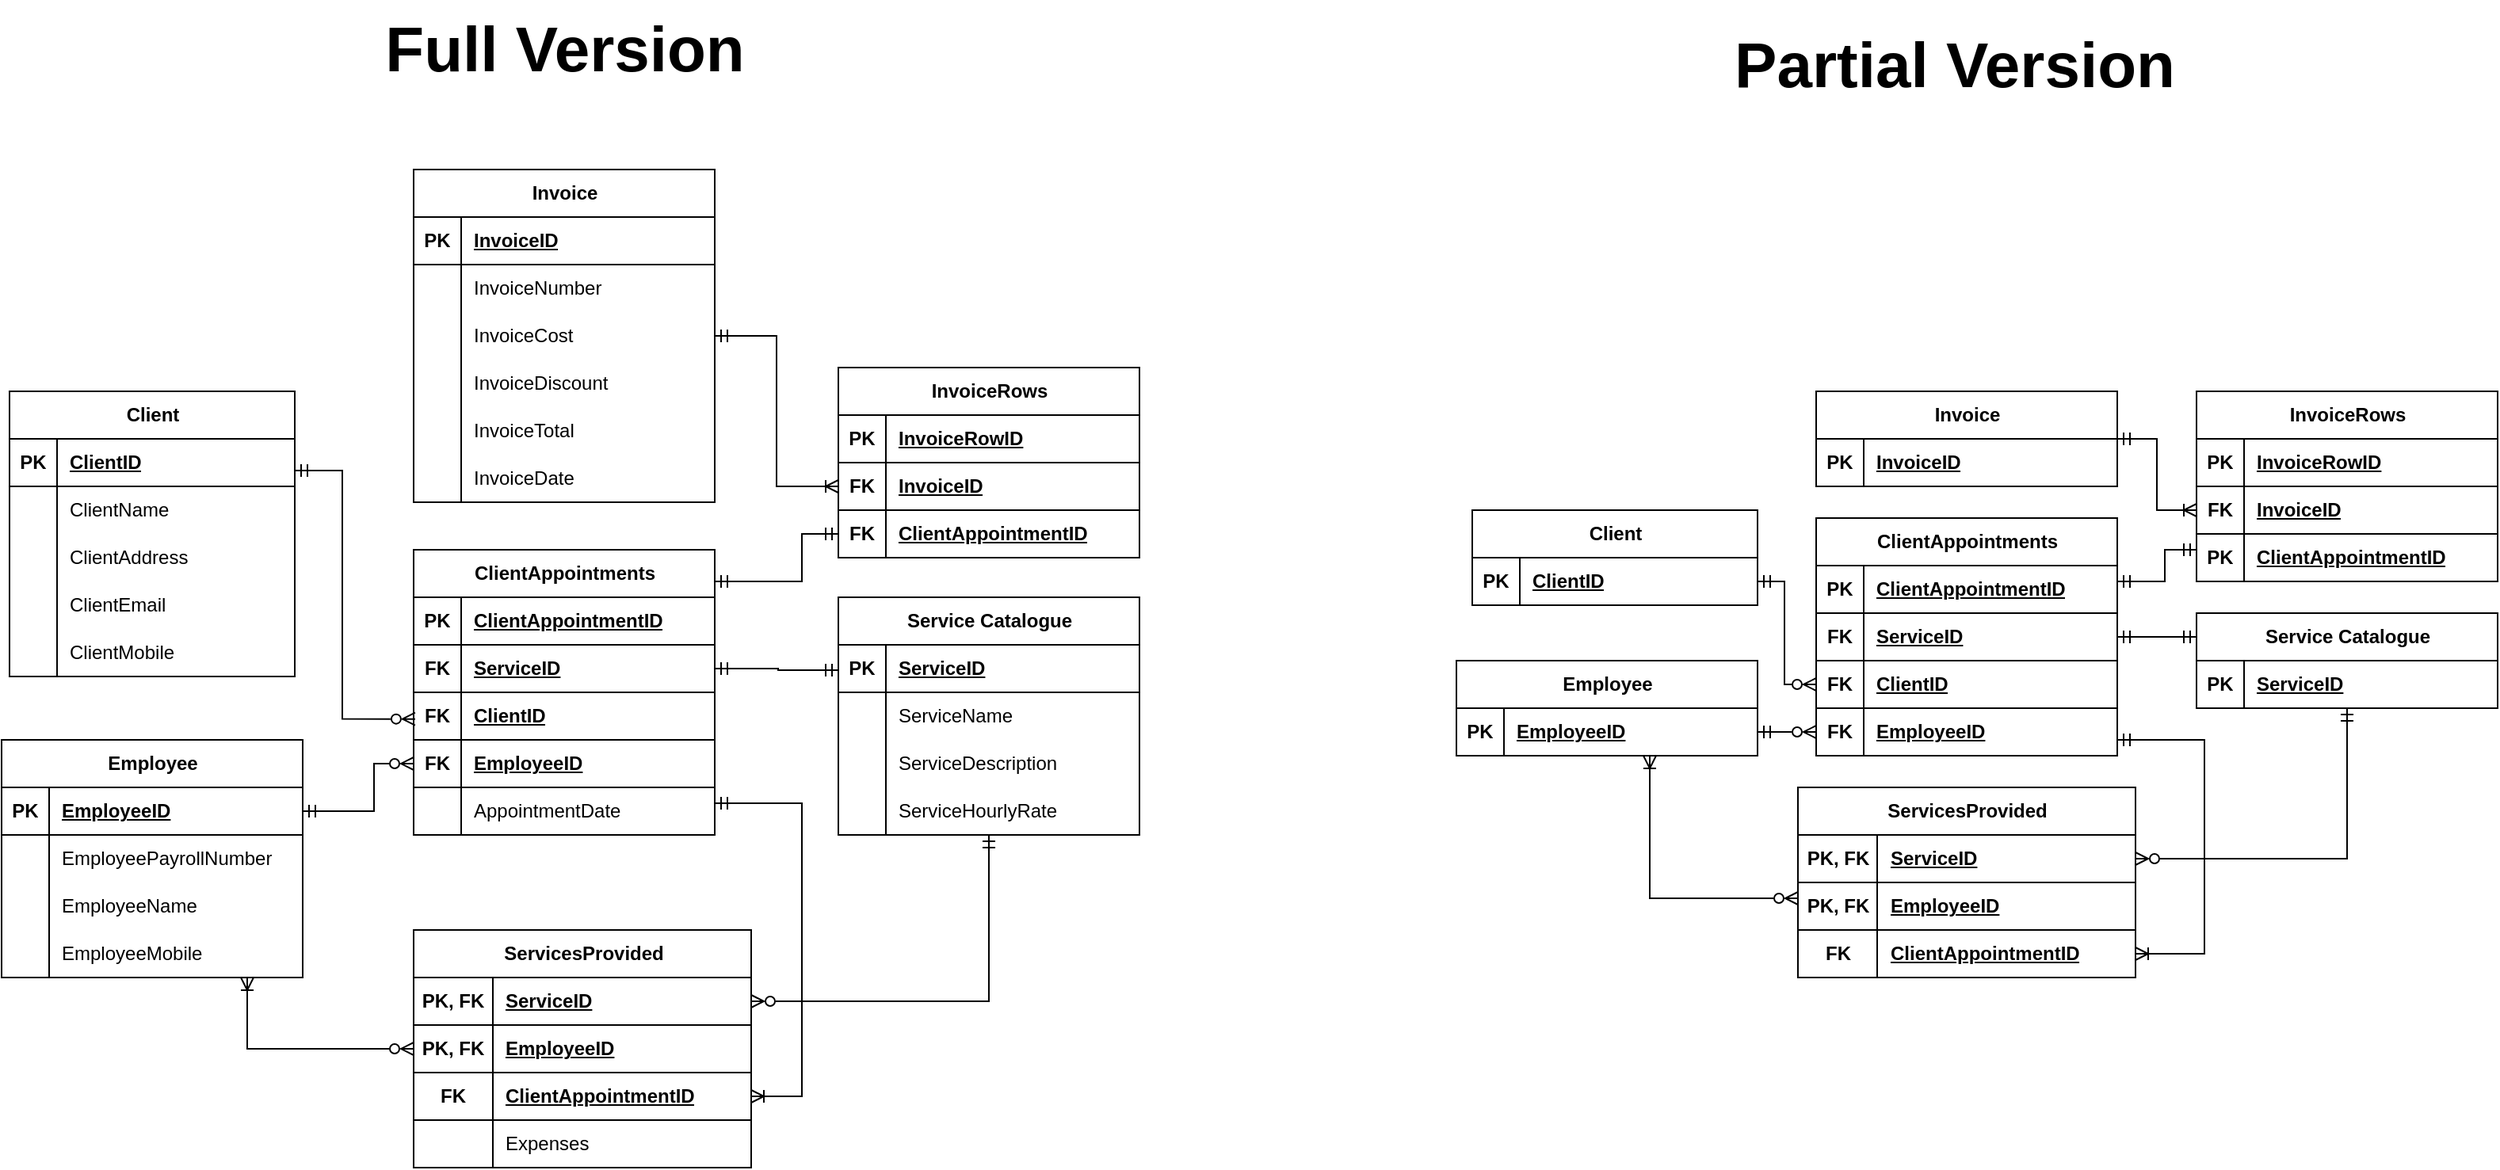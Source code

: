 <mxfile version="26.1.1">
  <diagram name="Page-1" id="9uuJpL0-SJjD348yrHt5">
    <mxGraphModel dx="875" dy="448" grid="1" gridSize="10" guides="1" tooltips="1" connect="1" arrows="1" fold="1" page="1" pageScale="1" pageWidth="850" pageHeight="1100" math="0" shadow="0">
      <root>
        <mxCell id="0" />
        <mxCell id="1" parent="0" />
        <mxCell id="zVqIlyxUyrK9UP1PUJky-1" value="Client" style="shape=table;startSize=30;container=1;collapsible=1;childLayout=tableLayout;fixedRows=1;rowLines=0;fontStyle=1;align=center;resizeLast=1;html=1;" parent="1" vertex="1">
          <mxGeometry x="80" y="260" width="180" height="180" as="geometry" />
        </mxCell>
        <mxCell id="zVqIlyxUyrK9UP1PUJky-2" value="" style="shape=tableRow;horizontal=0;startSize=0;swimlaneHead=0;swimlaneBody=0;fillColor=none;collapsible=0;dropTarget=0;points=[[0,0.5],[1,0.5]];portConstraint=eastwest;top=0;left=0;right=0;bottom=1;" parent="zVqIlyxUyrK9UP1PUJky-1" vertex="1">
          <mxGeometry y="30" width="180" height="30" as="geometry" />
        </mxCell>
        <mxCell id="zVqIlyxUyrK9UP1PUJky-3" value="PK" style="shape=partialRectangle;connectable=0;fillColor=none;top=0;left=0;bottom=0;right=0;fontStyle=1;overflow=hidden;whiteSpace=wrap;html=1;" parent="zVqIlyxUyrK9UP1PUJky-2" vertex="1">
          <mxGeometry width="30" height="30" as="geometry">
            <mxRectangle width="30" height="30" as="alternateBounds" />
          </mxGeometry>
        </mxCell>
        <mxCell id="zVqIlyxUyrK9UP1PUJky-4" value="ClientID" style="shape=partialRectangle;connectable=0;fillColor=none;top=0;left=0;bottom=0;right=0;align=left;spacingLeft=6;fontStyle=5;overflow=hidden;whiteSpace=wrap;html=1;" parent="zVqIlyxUyrK9UP1PUJky-2" vertex="1">
          <mxGeometry x="30" width="150" height="30" as="geometry">
            <mxRectangle width="150" height="30" as="alternateBounds" />
          </mxGeometry>
        </mxCell>
        <mxCell id="zVqIlyxUyrK9UP1PUJky-5" value="" style="shape=tableRow;horizontal=0;startSize=0;swimlaneHead=0;swimlaneBody=0;fillColor=none;collapsible=0;dropTarget=0;points=[[0,0.5],[1,0.5]];portConstraint=eastwest;top=0;left=0;right=0;bottom=0;" parent="zVqIlyxUyrK9UP1PUJky-1" vertex="1">
          <mxGeometry y="60" width="180" height="30" as="geometry" />
        </mxCell>
        <mxCell id="zVqIlyxUyrK9UP1PUJky-6" value="" style="shape=partialRectangle;connectable=0;fillColor=none;top=0;left=0;bottom=0;right=0;editable=1;overflow=hidden;whiteSpace=wrap;html=1;" parent="zVqIlyxUyrK9UP1PUJky-5" vertex="1">
          <mxGeometry width="30" height="30" as="geometry">
            <mxRectangle width="30" height="30" as="alternateBounds" />
          </mxGeometry>
        </mxCell>
        <mxCell id="zVqIlyxUyrK9UP1PUJky-7" value="ClientName" style="shape=partialRectangle;connectable=0;fillColor=none;top=0;left=0;bottom=0;right=0;align=left;spacingLeft=6;overflow=hidden;whiteSpace=wrap;html=1;" parent="zVqIlyxUyrK9UP1PUJky-5" vertex="1">
          <mxGeometry x="30" width="150" height="30" as="geometry">
            <mxRectangle width="150" height="30" as="alternateBounds" />
          </mxGeometry>
        </mxCell>
        <mxCell id="zVqIlyxUyrK9UP1PUJky-8" value="" style="shape=tableRow;horizontal=0;startSize=0;swimlaneHead=0;swimlaneBody=0;fillColor=none;collapsible=0;dropTarget=0;points=[[0,0.5],[1,0.5]];portConstraint=eastwest;top=0;left=0;right=0;bottom=0;" parent="zVqIlyxUyrK9UP1PUJky-1" vertex="1">
          <mxGeometry y="90" width="180" height="30" as="geometry" />
        </mxCell>
        <mxCell id="zVqIlyxUyrK9UP1PUJky-9" value="" style="shape=partialRectangle;connectable=0;fillColor=none;top=0;left=0;bottom=0;right=0;editable=1;overflow=hidden;whiteSpace=wrap;html=1;" parent="zVqIlyxUyrK9UP1PUJky-8" vertex="1">
          <mxGeometry width="30" height="30" as="geometry">
            <mxRectangle width="30" height="30" as="alternateBounds" />
          </mxGeometry>
        </mxCell>
        <mxCell id="zVqIlyxUyrK9UP1PUJky-10" value="ClientAddress" style="shape=partialRectangle;connectable=0;fillColor=none;top=0;left=0;bottom=0;right=0;align=left;spacingLeft=6;overflow=hidden;whiteSpace=wrap;html=1;" parent="zVqIlyxUyrK9UP1PUJky-8" vertex="1">
          <mxGeometry x="30" width="150" height="30" as="geometry">
            <mxRectangle width="150" height="30" as="alternateBounds" />
          </mxGeometry>
        </mxCell>
        <mxCell id="zVqIlyxUyrK9UP1PUJky-11" value="" style="shape=tableRow;horizontal=0;startSize=0;swimlaneHead=0;swimlaneBody=0;fillColor=none;collapsible=0;dropTarget=0;points=[[0,0.5],[1,0.5]];portConstraint=eastwest;top=0;left=0;right=0;bottom=0;" parent="zVqIlyxUyrK9UP1PUJky-1" vertex="1">
          <mxGeometry y="120" width="180" height="30" as="geometry" />
        </mxCell>
        <mxCell id="zVqIlyxUyrK9UP1PUJky-12" value="" style="shape=partialRectangle;connectable=0;fillColor=none;top=0;left=0;bottom=0;right=0;editable=1;overflow=hidden;whiteSpace=wrap;html=1;" parent="zVqIlyxUyrK9UP1PUJky-11" vertex="1">
          <mxGeometry width="30" height="30" as="geometry">
            <mxRectangle width="30" height="30" as="alternateBounds" />
          </mxGeometry>
        </mxCell>
        <mxCell id="zVqIlyxUyrK9UP1PUJky-13" value="ClientEmail" style="shape=partialRectangle;connectable=0;fillColor=none;top=0;left=0;bottom=0;right=0;align=left;spacingLeft=6;overflow=hidden;whiteSpace=wrap;html=1;" parent="zVqIlyxUyrK9UP1PUJky-11" vertex="1">
          <mxGeometry x="30" width="150" height="30" as="geometry">
            <mxRectangle width="150" height="30" as="alternateBounds" />
          </mxGeometry>
        </mxCell>
        <mxCell id="zVqIlyxUyrK9UP1PUJky-17" value="" style="shape=tableRow;horizontal=0;startSize=0;swimlaneHead=0;swimlaneBody=0;fillColor=none;collapsible=0;dropTarget=0;points=[[0,0.5],[1,0.5]];portConstraint=eastwest;top=0;left=0;right=0;bottom=0;" parent="zVqIlyxUyrK9UP1PUJky-1" vertex="1">
          <mxGeometry y="150" width="180" height="30" as="geometry" />
        </mxCell>
        <mxCell id="zVqIlyxUyrK9UP1PUJky-18" value="" style="shape=partialRectangle;connectable=0;fillColor=none;top=0;left=0;bottom=0;right=0;editable=1;overflow=hidden;whiteSpace=wrap;html=1;" parent="zVqIlyxUyrK9UP1PUJky-17" vertex="1">
          <mxGeometry width="30" height="30" as="geometry">
            <mxRectangle width="30" height="30" as="alternateBounds" />
          </mxGeometry>
        </mxCell>
        <mxCell id="zVqIlyxUyrK9UP1PUJky-19" value="ClientMobile" style="shape=partialRectangle;connectable=0;fillColor=none;top=0;left=0;bottom=0;right=0;align=left;spacingLeft=6;overflow=hidden;whiteSpace=wrap;html=1;" parent="zVqIlyxUyrK9UP1PUJky-17" vertex="1">
          <mxGeometry x="30" width="150" height="30" as="geometry">
            <mxRectangle width="150" height="30" as="alternateBounds" />
          </mxGeometry>
        </mxCell>
        <mxCell id="zVqIlyxUyrK9UP1PUJky-20" value="Employee" style="shape=table;startSize=30;container=1;collapsible=1;childLayout=tableLayout;fixedRows=1;rowLines=0;fontStyle=1;align=center;resizeLast=1;html=1;" parent="1" vertex="1">
          <mxGeometry x="75" y="480" width="190" height="150" as="geometry" />
        </mxCell>
        <mxCell id="zVqIlyxUyrK9UP1PUJky-21" value="" style="shape=tableRow;horizontal=0;startSize=0;swimlaneHead=0;swimlaneBody=0;fillColor=none;collapsible=0;dropTarget=0;points=[[0,0.5],[1,0.5]];portConstraint=eastwest;top=0;left=0;right=0;bottom=1;" parent="zVqIlyxUyrK9UP1PUJky-20" vertex="1">
          <mxGeometry y="30" width="190" height="30" as="geometry" />
        </mxCell>
        <mxCell id="zVqIlyxUyrK9UP1PUJky-22" value="PK" style="shape=partialRectangle;connectable=0;fillColor=none;top=0;left=0;bottom=0;right=0;fontStyle=1;overflow=hidden;whiteSpace=wrap;html=1;" parent="zVqIlyxUyrK9UP1PUJky-21" vertex="1">
          <mxGeometry width="30" height="30" as="geometry">
            <mxRectangle width="30" height="30" as="alternateBounds" />
          </mxGeometry>
        </mxCell>
        <mxCell id="zVqIlyxUyrK9UP1PUJky-23" value="EmployeeID" style="shape=partialRectangle;connectable=0;fillColor=none;top=0;left=0;bottom=0;right=0;align=left;spacingLeft=6;fontStyle=5;overflow=hidden;whiteSpace=wrap;html=1;" parent="zVqIlyxUyrK9UP1PUJky-21" vertex="1">
          <mxGeometry x="30" width="160" height="30" as="geometry">
            <mxRectangle width="160" height="30" as="alternateBounds" />
          </mxGeometry>
        </mxCell>
        <mxCell id="zVqIlyxUyrK9UP1PUJky-24" value="" style="shape=tableRow;horizontal=0;startSize=0;swimlaneHead=0;swimlaneBody=0;fillColor=none;collapsible=0;dropTarget=0;points=[[0,0.5],[1,0.5]];portConstraint=eastwest;top=0;left=0;right=0;bottom=0;" parent="zVqIlyxUyrK9UP1PUJky-20" vertex="1">
          <mxGeometry y="60" width="190" height="30" as="geometry" />
        </mxCell>
        <mxCell id="zVqIlyxUyrK9UP1PUJky-25" value="" style="shape=partialRectangle;connectable=0;fillColor=none;top=0;left=0;bottom=0;right=0;editable=1;overflow=hidden;whiteSpace=wrap;html=1;" parent="zVqIlyxUyrK9UP1PUJky-24" vertex="1">
          <mxGeometry width="30" height="30" as="geometry">
            <mxRectangle width="30" height="30" as="alternateBounds" />
          </mxGeometry>
        </mxCell>
        <mxCell id="zVqIlyxUyrK9UP1PUJky-26" value="EmployeePayrollNumber" style="shape=partialRectangle;connectable=0;fillColor=none;top=0;left=0;bottom=0;right=0;align=left;spacingLeft=6;overflow=hidden;whiteSpace=wrap;html=1;" parent="zVqIlyxUyrK9UP1PUJky-24" vertex="1">
          <mxGeometry x="30" width="160" height="30" as="geometry">
            <mxRectangle width="160" height="30" as="alternateBounds" />
          </mxGeometry>
        </mxCell>
        <mxCell id="zVqIlyxUyrK9UP1PUJky-27" value="" style="shape=tableRow;horizontal=0;startSize=0;swimlaneHead=0;swimlaneBody=0;fillColor=none;collapsible=0;dropTarget=0;points=[[0,0.5],[1,0.5]];portConstraint=eastwest;top=0;left=0;right=0;bottom=0;" parent="zVqIlyxUyrK9UP1PUJky-20" vertex="1">
          <mxGeometry y="90" width="190" height="30" as="geometry" />
        </mxCell>
        <mxCell id="zVqIlyxUyrK9UP1PUJky-28" value="" style="shape=partialRectangle;connectable=0;fillColor=none;top=0;left=0;bottom=0;right=0;editable=1;overflow=hidden;whiteSpace=wrap;html=1;" parent="zVqIlyxUyrK9UP1PUJky-27" vertex="1">
          <mxGeometry width="30" height="30" as="geometry">
            <mxRectangle width="30" height="30" as="alternateBounds" />
          </mxGeometry>
        </mxCell>
        <mxCell id="zVqIlyxUyrK9UP1PUJky-29" value="EmployeeName" style="shape=partialRectangle;connectable=0;fillColor=none;top=0;left=0;bottom=0;right=0;align=left;spacingLeft=6;overflow=hidden;whiteSpace=wrap;html=1;" parent="zVqIlyxUyrK9UP1PUJky-27" vertex="1">
          <mxGeometry x="30" width="160" height="30" as="geometry">
            <mxRectangle width="160" height="30" as="alternateBounds" />
          </mxGeometry>
        </mxCell>
        <mxCell id="zVqIlyxUyrK9UP1PUJky-30" value="" style="shape=tableRow;horizontal=0;startSize=0;swimlaneHead=0;swimlaneBody=0;fillColor=none;collapsible=0;dropTarget=0;points=[[0,0.5],[1,0.5]];portConstraint=eastwest;top=0;left=0;right=0;bottom=0;" parent="zVqIlyxUyrK9UP1PUJky-20" vertex="1">
          <mxGeometry y="120" width="190" height="30" as="geometry" />
        </mxCell>
        <mxCell id="zVqIlyxUyrK9UP1PUJky-31" value="" style="shape=partialRectangle;connectable=0;fillColor=none;top=0;left=0;bottom=0;right=0;editable=1;overflow=hidden;whiteSpace=wrap;html=1;" parent="zVqIlyxUyrK9UP1PUJky-30" vertex="1">
          <mxGeometry width="30" height="30" as="geometry">
            <mxRectangle width="30" height="30" as="alternateBounds" />
          </mxGeometry>
        </mxCell>
        <mxCell id="zVqIlyxUyrK9UP1PUJky-32" value="EmployeeMobile" style="shape=partialRectangle;connectable=0;fillColor=none;top=0;left=0;bottom=0;right=0;align=left;spacingLeft=6;overflow=hidden;whiteSpace=wrap;html=1;" parent="zVqIlyxUyrK9UP1PUJky-30" vertex="1">
          <mxGeometry x="30" width="160" height="30" as="geometry">
            <mxRectangle width="160" height="30" as="alternateBounds" />
          </mxGeometry>
        </mxCell>
        <mxCell id="zVqIlyxUyrK9UP1PUJky-36" value="Service Catalogue" style="shape=table;startSize=30;container=1;collapsible=1;childLayout=tableLayout;fixedRows=1;rowLines=0;fontStyle=1;align=center;resizeLast=1;html=1;" parent="1" vertex="1">
          <mxGeometry x="603" y="390" width="190" height="150" as="geometry" />
        </mxCell>
        <mxCell id="zVqIlyxUyrK9UP1PUJky-37" value="" style="shape=tableRow;horizontal=0;startSize=0;swimlaneHead=0;swimlaneBody=0;fillColor=none;collapsible=0;dropTarget=0;points=[[0,0.5],[1,0.5]];portConstraint=eastwest;top=0;left=0;right=0;bottom=1;" parent="zVqIlyxUyrK9UP1PUJky-36" vertex="1">
          <mxGeometry y="30" width="190" height="30" as="geometry" />
        </mxCell>
        <mxCell id="zVqIlyxUyrK9UP1PUJky-38" value="PK" style="shape=partialRectangle;connectable=0;fillColor=none;top=0;left=0;bottom=0;right=0;fontStyle=1;overflow=hidden;whiteSpace=wrap;html=1;" parent="zVqIlyxUyrK9UP1PUJky-37" vertex="1">
          <mxGeometry width="30" height="30" as="geometry">
            <mxRectangle width="30" height="30" as="alternateBounds" />
          </mxGeometry>
        </mxCell>
        <mxCell id="zVqIlyxUyrK9UP1PUJky-39" value="ServiceID" style="shape=partialRectangle;connectable=0;fillColor=none;top=0;left=0;bottom=0;right=0;align=left;spacingLeft=6;fontStyle=5;overflow=hidden;whiteSpace=wrap;html=1;" parent="zVqIlyxUyrK9UP1PUJky-37" vertex="1">
          <mxGeometry x="30" width="160" height="30" as="geometry">
            <mxRectangle width="160" height="30" as="alternateBounds" />
          </mxGeometry>
        </mxCell>
        <mxCell id="zVqIlyxUyrK9UP1PUJky-40" value="" style="shape=tableRow;horizontal=0;startSize=0;swimlaneHead=0;swimlaneBody=0;fillColor=none;collapsible=0;dropTarget=0;points=[[0,0.5],[1,0.5]];portConstraint=eastwest;top=0;left=0;right=0;bottom=0;" parent="zVqIlyxUyrK9UP1PUJky-36" vertex="1">
          <mxGeometry y="60" width="190" height="30" as="geometry" />
        </mxCell>
        <mxCell id="zVqIlyxUyrK9UP1PUJky-41" value="" style="shape=partialRectangle;connectable=0;fillColor=none;top=0;left=0;bottom=0;right=0;editable=1;overflow=hidden;whiteSpace=wrap;html=1;" parent="zVqIlyxUyrK9UP1PUJky-40" vertex="1">
          <mxGeometry width="30" height="30" as="geometry">
            <mxRectangle width="30" height="30" as="alternateBounds" />
          </mxGeometry>
        </mxCell>
        <mxCell id="zVqIlyxUyrK9UP1PUJky-42" value="ServiceName" style="shape=partialRectangle;connectable=0;fillColor=none;top=0;left=0;bottom=0;right=0;align=left;spacingLeft=6;overflow=hidden;whiteSpace=wrap;html=1;" parent="zVqIlyxUyrK9UP1PUJky-40" vertex="1">
          <mxGeometry x="30" width="160" height="30" as="geometry">
            <mxRectangle width="160" height="30" as="alternateBounds" />
          </mxGeometry>
        </mxCell>
        <mxCell id="zVqIlyxUyrK9UP1PUJky-43" value="" style="shape=tableRow;horizontal=0;startSize=0;swimlaneHead=0;swimlaneBody=0;fillColor=none;collapsible=0;dropTarget=0;points=[[0,0.5],[1,0.5]];portConstraint=eastwest;top=0;left=0;right=0;bottom=0;" parent="zVqIlyxUyrK9UP1PUJky-36" vertex="1">
          <mxGeometry y="90" width="190" height="30" as="geometry" />
        </mxCell>
        <mxCell id="zVqIlyxUyrK9UP1PUJky-44" value="" style="shape=partialRectangle;connectable=0;fillColor=none;top=0;left=0;bottom=0;right=0;editable=1;overflow=hidden;whiteSpace=wrap;html=1;" parent="zVqIlyxUyrK9UP1PUJky-43" vertex="1">
          <mxGeometry width="30" height="30" as="geometry">
            <mxRectangle width="30" height="30" as="alternateBounds" />
          </mxGeometry>
        </mxCell>
        <mxCell id="zVqIlyxUyrK9UP1PUJky-45" value="ServiceDescription" style="shape=partialRectangle;connectable=0;fillColor=none;top=0;left=0;bottom=0;right=0;align=left;spacingLeft=6;overflow=hidden;whiteSpace=wrap;html=1;" parent="zVqIlyxUyrK9UP1PUJky-43" vertex="1">
          <mxGeometry x="30" width="160" height="30" as="geometry">
            <mxRectangle width="160" height="30" as="alternateBounds" />
          </mxGeometry>
        </mxCell>
        <mxCell id="zVqIlyxUyrK9UP1PUJky-46" value="" style="shape=tableRow;horizontal=0;startSize=0;swimlaneHead=0;swimlaneBody=0;fillColor=none;collapsible=0;dropTarget=0;points=[[0,0.5],[1,0.5]];portConstraint=eastwest;top=0;left=0;right=0;bottom=0;" parent="zVqIlyxUyrK9UP1PUJky-36" vertex="1">
          <mxGeometry y="120" width="190" height="30" as="geometry" />
        </mxCell>
        <mxCell id="zVqIlyxUyrK9UP1PUJky-47" value="" style="shape=partialRectangle;connectable=0;fillColor=none;top=0;left=0;bottom=0;right=0;editable=1;overflow=hidden;whiteSpace=wrap;html=1;" parent="zVqIlyxUyrK9UP1PUJky-46" vertex="1">
          <mxGeometry width="30" height="30" as="geometry">
            <mxRectangle width="30" height="30" as="alternateBounds" />
          </mxGeometry>
        </mxCell>
        <mxCell id="zVqIlyxUyrK9UP1PUJky-48" value="ServiceHourlyRate" style="shape=partialRectangle;connectable=0;fillColor=none;top=0;left=0;bottom=0;right=0;align=left;spacingLeft=6;overflow=hidden;whiteSpace=wrap;html=1;" parent="zVqIlyxUyrK9UP1PUJky-46" vertex="1">
          <mxGeometry x="30" width="160" height="30" as="geometry">
            <mxRectangle width="160" height="30" as="alternateBounds" />
          </mxGeometry>
        </mxCell>
        <mxCell id="zVqIlyxUyrK9UP1PUJky-49" value="Invoice" style="shape=table;startSize=30;container=1;collapsible=1;childLayout=tableLayout;fixedRows=1;rowLines=0;fontStyle=1;align=center;resizeLast=1;html=1;" parent="1" vertex="1">
          <mxGeometry x="335" y="120" width="190" height="210" as="geometry">
            <mxRectangle x="310" y="50" width="80" height="30" as="alternateBounds" />
          </mxGeometry>
        </mxCell>
        <mxCell id="zVqIlyxUyrK9UP1PUJky-50" value="" style="shape=tableRow;horizontal=0;startSize=0;swimlaneHead=0;swimlaneBody=0;fillColor=none;collapsible=0;dropTarget=0;points=[[0,0.5],[1,0.5]];portConstraint=eastwest;top=0;left=0;right=0;bottom=1;" parent="zVqIlyxUyrK9UP1PUJky-49" vertex="1">
          <mxGeometry y="30" width="190" height="30" as="geometry" />
        </mxCell>
        <mxCell id="zVqIlyxUyrK9UP1PUJky-51" value="PK" style="shape=partialRectangle;connectable=0;fillColor=none;top=0;left=0;bottom=0;right=0;fontStyle=1;overflow=hidden;whiteSpace=wrap;html=1;" parent="zVqIlyxUyrK9UP1PUJky-50" vertex="1">
          <mxGeometry width="30" height="30" as="geometry">
            <mxRectangle width="30" height="30" as="alternateBounds" />
          </mxGeometry>
        </mxCell>
        <mxCell id="zVqIlyxUyrK9UP1PUJky-52" value="InvoiceID" style="shape=partialRectangle;connectable=0;fillColor=none;top=0;left=0;bottom=0;right=0;align=left;spacingLeft=6;fontStyle=5;overflow=hidden;whiteSpace=wrap;html=1;" parent="zVqIlyxUyrK9UP1PUJky-50" vertex="1">
          <mxGeometry x="30" width="160" height="30" as="geometry">
            <mxRectangle width="160" height="30" as="alternateBounds" />
          </mxGeometry>
        </mxCell>
        <mxCell id="zVqIlyxUyrK9UP1PUJky-53" value="" style="shape=tableRow;horizontal=0;startSize=0;swimlaneHead=0;swimlaneBody=0;fillColor=none;collapsible=0;dropTarget=0;points=[[0,0.5],[1,0.5]];portConstraint=eastwest;top=0;left=0;right=0;bottom=0;" parent="zVqIlyxUyrK9UP1PUJky-49" vertex="1">
          <mxGeometry y="60" width="190" height="30" as="geometry" />
        </mxCell>
        <mxCell id="zVqIlyxUyrK9UP1PUJky-54" value="" style="shape=partialRectangle;connectable=0;fillColor=none;top=0;left=0;bottom=0;right=0;editable=1;overflow=hidden;whiteSpace=wrap;html=1;" parent="zVqIlyxUyrK9UP1PUJky-53" vertex="1">
          <mxGeometry width="30" height="30" as="geometry">
            <mxRectangle width="30" height="30" as="alternateBounds" />
          </mxGeometry>
        </mxCell>
        <mxCell id="zVqIlyxUyrK9UP1PUJky-55" value="InvoiceNumber" style="shape=partialRectangle;connectable=0;fillColor=none;top=0;left=0;bottom=0;right=0;align=left;spacingLeft=6;overflow=hidden;whiteSpace=wrap;html=1;" parent="zVqIlyxUyrK9UP1PUJky-53" vertex="1">
          <mxGeometry x="30" width="160" height="30" as="geometry">
            <mxRectangle width="160" height="30" as="alternateBounds" />
          </mxGeometry>
        </mxCell>
        <mxCell id="zVqIlyxUyrK9UP1PUJky-56" value="" style="shape=tableRow;horizontal=0;startSize=0;swimlaneHead=0;swimlaneBody=0;fillColor=none;collapsible=0;dropTarget=0;points=[[0,0.5],[1,0.5]];portConstraint=eastwest;top=0;left=0;right=0;bottom=0;" parent="zVqIlyxUyrK9UP1PUJky-49" vertex="1">
          <mxGeometry y="90" width="190" height="30" as="geometry" />
        </mxCell>
        <mxCell id="zVqIlyxUyrK9UP1PUJky-57" value="" style="shape=partialRectangle;connectable=0;fillColor=none;top=0;left=0;bottom=0;right=0;editable=1;overflow=hidden;whiteSpace=wrap;html=1;" parent="zVqIlyxUyrK9UP1PUJky-56" vertex="1">
          <mxGeometry width="30" height="30" as="geometry">
            <mxRectangle width="30" height="30" as="alternateBounds" />
          </mxGeometry>
        </mxCell>
        <mxCell id="zVqIlyxUyrK9UP1PUJky-58" value="InvoiceCost" style="shape=partialRectangle;connectable=0;fillColor=none;top=0;left=0;bottom=0;right=0;align=left;spacingLeft=6;overflow=hidden;whiteSpace=wrap;html=1;" parent="zVqIlyxUyrK9UP1PUJky-56" vertex="1">
          <mxGeometry x="30" width="160" height="30" as="geometry">
            <mxRectangle width="160" height="30" as="alternateBounds" />
          </mxGeometry>
        </mxCell>
        <mxCell id="zVqIlyxUyrK9UP1PUJky-59" value="" style="shape=tableRow;horizontal=0;startSize=0;swimlaneHead=0;swimlaneBody=0;fillColor=none;collapsible=0;dropTarget=0;points=[[0,0.5],[1,0.5]];portConstraint=eastwest;top=0;left=0;right=0;bottom=0;" parent="zVqIlyxUyrK9UP1PUJky-49" vertex="1">
          <mxGeometry y="120" width="190" height="30" as="geometry" />
        </mxCell>
        <mxCell id="zVqIlyxUyrK9UP1PUJky-60" value="" style="shape=partialRectangle;connectable=0;fillColor=none;top=0;left=0;bottom=0;right=0;editable=1;overflow=hidden;whiteSpace=wrap;html=1;" parent="zVqIlyxUyrK9UP1PUJky-59" vertex="1">
          <mxGeometry width="30" height="30" as="geometry">
            <mxRectangle width="30" height="30" as="alternateBounds" />
          </mxGeometry>
        </mxCell>
        <mxCell id="zVqIlyxUyrK9UP1PUJky-61" value="InvoiceDiscount" style="shape=partialRectangle;connectable=0;fillColor=none;top=0;left=0;bottom=0;right=0;align=left;spacingLeft=6;overflow=hidden;whiteSpace=wrap;html=1;" parent="zVqIlyxUyrK9UP1PUJky-59" vertex="1">
          <mxGeometry x="30" width="160" height="30" as="geometry">
            <mxRectangle width="160" height="30" as="alternateBounds" />
          </mxGeometry>
        </mxCell>
        <mxCell id="zVqIlyxUyrK9UP1PUJky-62" value="" style="shape=tableRow;horizontal=0;startSize=0;swimlaneHead=0;swimlaneBody=0;fillColor=none;collapsible=0;dropTarget=0;points=[[0,0.5],[1,0.5]];portConstraint=eastwest;top=0;left=0;right=0;bottom=0;" parent="zVqIlyxUyrK9UP1PUJky-49" vertex="1">
          <mxGeometry y="150" width="190" height="30" as="geometry" />
        </mxCell>
        <mxCell id="zVqIlyxUyrK9UP1PUJky-63" value="" style="shape=partialRectangle;connectable=0;fillColor=none;top=0;left=0;bottom=0;right=0;editable=1;overflow=hidden;whiteSpace=wrap;html=1;" parent="zVqIlyxUyrK9UP1PUJky-62" vertex="1">
          <mxGeometry width="30" height="30" as="geometry">
            <mxRectangle width="30" height="30" as="alternateBounds" />
          </mxGeometry>
        </mxCell>
        <mxCell id="zVqIlyxUyrK9UP1PUJky-64" value="InvoiceTotal" style="shape=partialRectangle;connectable=0;fillColor=none;top=0;left=0;bottom=0;right=0;align=left;spacingLeft=6;overflow=hidden;whiteSpace=wrap;html=1;" parent="zVqIlyxUyrK9UP1PUJky-62" vertex="1">
          <mxGeometry x="30" width="160" height="30" as="geometry">
            <mxRectangle width="160" height="30" as="alternateBounds" />
          </mxGeometry>
        </mxCell>
        <mxCell id="RnG42HA796_VPTKsLiEm-1" value="" style="shape=tableRow;horizontal=0;startSize=0;swimlaneHead=0;swimlaneBody=0;fillColor=none;collapsible=0;dropTarget=0;points=[[0,0.5],[1,0.5]];portConstraint=eastwest;top=0;left=0;right=0;bottom=0;" parent="zVqIlyxUyrK9UP1PUJky-49" vertex="1">
          <mxGeometry y="180" width="190" height="30" as="geometry" />
        </mxCell>
        <mxCell id="RnG42HA796_VPTKsLiEm-2" value="" style="shape=partialRectangle;connectable=0;fillColor=none;top=0;left=0;bottom=0;right=0;editable=1;overflow=hidden;whiteSpace=wrap;html=1;" parent="RnG42HA796_VPTKsLiEm-1" vertex="1">
          <mxGeometry width="30" height="30" as="geometry">
            <mxRectangle width="30" height="30" as="alternateBounds" />
          </mxGeometry>
        </mxCell>
        <mxCell id="RnG42HA796_VPTKsLiEm-3" value="InvoiceDate" style="shape=partialRectangle;connectable=0;fillColor=none;top=0;left=0;bottom=0;right=0;align=left;spacingLeft=6;overflow=hidden;whiteSpace=wrap;html=1;" parent="RnG42HA796_VPTKsLiEm-1" vertex="1">
          <mxGeometry x="30" width="160" height="30" as="geometry">
            <mxRectangle width="160" height="30" as="alternateBounds" />
          </mxGeometry>
        </mxCell>
        <mxCell id="zVqIlyxUyrK9UP1PUJky-65" value="ClientAppointments" style="shape=table;startSize=30;container=1;collapsible=1;childLayout=tableLayout;fixedRows=1;rowLines=0;fontStyle=1;align=center;resizeLast=1;html=1;" parent="1" vertex="1">
          <mxGeometry x="335" y="360" width="190" height="180" as="geometry" />
        </mxCell>
        <mxCell id="zVqIlyxUyrK9UP1PUJky-66" value="" style="shape=tableRow;horizontal=0;startSize=0;swimlaneHead=0;swimlaneBody=0;fillColor=none;collapsible=0;dropTarget=0;points=[[0,0.5],[1,0.5]];portConstraint=eastwest;top=0;left=0;right=0;bottom=1;" parent="zVqIlyxUyrK9UP1PUJky-65" vertex="1">
          <mxGeometry y="30" width="190" height="30" as="geometry" />
        </mxCell>
        <mxCell id="zVqIlyxUyrK9UP1PUJky-67" value="PK" style="shape=partialRectangle;connectable=0;fillColor=none;top=0;left=0;bottom=0;right=0;fontStyle=1;overflow=hidden;whiteSpace=wrap;html=1;" parent="zVqIlyxUyrK9UP1PUJky-66" vertex="1">
          <mxGeometry width="30" height="30" as="geometry">
            <mxRectangle width="30" height="30" as="alternateBounds" />
          </mxGeometry>
        </mxCell>
        <mxCell id="zVqIlyxUyrK9UP1PUJky-68" value="ClientAppointmentID" style="shape=partialRectangle;connectable=0;fillColor=none;top=0;left=0;bottom=0;right=0;align=left;spacingLeft=6;fontStyle=5;overflow=hidden;whiteSpace=wrap;html=1;" parent="zVqIlyxUyrK9UP1PUJky-66" vertex="1">
          <mxGeometry x="30" width="160" height="30" as="geometry">
            <mxRectangle width="160" height="30" as="alternateBounds" />
          </mxGeometry>
        </mxCell>
        <mxCell id="uF5ordfu_L5hf-a-0oI3-136" value="" style="shape=tableRow;horizontal=0;startSize=0;swimlaneHead=0;swimlaneBody=0;fillColor=none;collapsible=0;dropTarget=0;points=[[0,0.5],[1,0.5]];portConstraint=eastwest;top=0;left=0;right=0;bottom=1;" parent="zVqIlyxUyrK9UP1PUJky-65" vertex="1">
          <mxGeometry y="60" width="190" height="30" as="geometry" />
        </mxCell>
        <mxCell id="uF5ordfu_L5hf-a-0oI3-137" value="FK" style="shape=partialRectangle;connectable=0;fillColor=none;top=0;left=0;bottom=0;right=0;fontStyle=1;overflow=hidden;whiteSpace=wrap;html=1;" parent="uF5ordfu_L5hf-a-0oI3-136" vertex="1">
          <mxGeometry width="30" height="30" as="geometry">
            <mxRectangle width="30" height="30" as="alternateBounds" />
          </mxGeometry>
        </mxCell>
        <mxCell id="uF5ordfu_L5hf-a-0oI3-138" value="ServiceID" style="shape=partialRectangle;connectable=0;fillColor=none;top=0;left=0;bottom=0;right=0;align=left;spacingLeft=6;fontStyle=5;overflow=hidden;whiteSpace=wrap;html=1;" parent="uF5ordfu_L5hf-a-0oI3-136" vertex="1">
          <mxGeometry x="30" width="160" height="30" as="geometry">
            <mxRectangle width="160" height="30" as="alternateBounds" />
          </mxGeometry>
        </mxCell>
        <mxCell id="uF5ordfu_L5hf-a-0oI3-142" value="" style="shape=tableRow;horizontal=0;startSize=0;swimlaneHead=0;swimlaneBody=0;fillColor=none;collapsible=0;dropTarget=0;points=[[0,0.5],[1,0.5]];portConstraint=eastwest;top=0;left=0;right=0;bottom=1;" parent="zVqIlyxUyrK9UP1PUJky-65" vertex="1">
          <mxGeometry y="90" width="190" height="30" as="geometry" />
        </mxCell>
        <mxCell id="uF5ordfu_L5hf-a-0oI3-143" value="FK" style="shape=partialRectangle;connectable=0;fillColor=none;top=0;left=0;bottom=0;right=0;fontStyle=1;overflow=hidden;whiteSpace=wrap;html=1;" parent="uF5ordfu_L5hf-a-0oI3-142" vertex="1">
          <mxGeometry width="30" height="30" as="geometry">
            <mxRectangle width="30" height="30" as="alternateBounds" />
          </mxGeometry>
        </mxCell>
        <mxCell id="uF5ordfu_L5hf-a-0oI3-144" value="ClientID" style="shape=partialRectangle;connectable=0;fillColor=none;top=0;left=0;bottom=0;right=0;align=left;spacingLeft=6;fontStyle=5;overflow=hidden;whiteSpace=wrap;html=1;" parent="uF5ordfu_L5hf-a-0oI3-142" vertex="1">
          <mxGeometry x="30" width="160" height="30" as="geometry">
            <mxRectangle width="160" height="30" as="alternateBounds" />
          </mxGeometry>
        </mxCell>
        <mxCell id="uF5ordfu_L5hf-a-0oI3-145" value="" style="shape=tableRow;horizontal=0;startSize=0;swimlaneHead=0;swimlaneBody=0;fillColor=none;collapsible=0;dropTarget=0;points=[[0,0.5],[1,0.5]];portConstraint=eastwest;top=0;left=0;right=0;bottom=1;" parent="zVqIlyxUyrK9UP1PUJky-65" vertex="1">
          <mxGeometry y="120" width="190" height="30" as="geometry" />
        </mxCell>
        <mxCell id="uF5ordfu_L5hf-a-0oI3-146" value="FK" style="shape=partialRectangle;connectable=0;fillColor=none;top=0;left=0;bottom=0;right=0;fontStyle=1;overflow=hidden;whiteSpace=wrap;html=1;" parent="uF5ordfu_L5hf-a-0oI3-145" vertex="1">
          <mxGeometry width="30" height="30" as="geometry">
            <mxRectangle width="30" height="30" as="alternateBounds" />
          </mxGeometry>
        </mxCell>
        <mxCell id="uF5ordfu_L5hf-a-0oI3-147" value="EmployeeID" style="shape=partialRectangle;connectable=0;fillColor=none;top=0;left=0;bottom=0;right=0;align=left;spacingLeft=6;fontStyle=5;overflow=hidden;whiteSpace=wrap;html=1;" parent="uF5ordfu_L5hf-a-0oI3-145" vertex="1">
          <mxGeometry x="30" width="160" height="30" as="geometry">
            <mxRectangle width="160" height="30" as="alternateBounds" />
          </mxGeometry>
        </mxCell>
        <mxCell id="RnG42HA796_VPTKsLiEm-35" value="" style="shape=tableRow;horizontal=0;startSize=0;swimlaneHead=0;swimlaneBody=0;fillColor=none;collapsible=0;dropTarget=0;points=[[0,0.5],[1,0.5]];portConstraint=eastwest;top=0;left=0;right=0;bottom=0;" parent="zVqIlyxUyrK9UP1PUJky-65" vertex="1">
          <mxGeometry y="150" width="190" height="30" as="geometry" />
        </mxCell>
        <mxCell id="RnG42HA796_VPTKsLiEm-36" value="" style="shape=partialRectangle;connectable=0;fillColor=none;top=0;left=0;bottom=0;right=0;editable=1;overflow=hidden;whiteSpace=wrap;html=1;" parent="RnG42HA796_VPTKsLiEm-35" vertex="1">
          <mxGeometry width="30" height="30" as="geometry">
            <mxRectangle width="30" height="30" as="alternateBounds" />
          </mxGeometry>
        </mxCell>
        <mxCell id="RnG42HA796_VPTKsLiEm-37" value="AppointmentDate" style="shape=partialRectangle;connectable=0;fillColor=none;top=0;left=0;bottom=0;right=0;align=left;spacingLeft=6;overflow=hidden;whiteSpace=wrap;html=1;" parent="RnG42HA796_VPTKsLiEm-35" vertex="1">
          <mxGeometry x="30" width="160" height="30" as="geometry">
            <mxRectangle width="160" height="30" as="alternateBounds" />
          </mxGeometry>
        </mxCell>
        <mxCell id="zVqIlyxUyrK9UP1PUJky-113" value="InvoiceRows" style="shape=table;startSize=30;container=1;collapsible=1;childLayout=tableLayout;fixedRows=1;rowLines=0;fontStyle=1;align=center;resizeLast=1;html=1;" parent="1" vertex="1">
          <mxGeometry x="603" y="245" width="190" height="120" as="geometry" />
        </mxCell>
        <mxCell id="zVqIlyxUyrK9UP1PUJky-114" value="" style="shape=tableRow;horizontal=0;startSize=0;swimlaneHead=0;swimlaneBody=0;fillColor=none;collapsible=0;dropTarget=0;points=[[0,0.5],[1,0.5]];portConstraint=eastwest;top=0;left=0;right=0;bottom=1;" parent="zVqIlyxUyrK9UP1PUJky-113" vertex="1">
          <mxGeometry y="30" width="190" height="30" as="geometry" />
        </mxCell>
        <mxCell id="zVqIlyxUyrK9UP1PUJky-115" value="PK" style="shape=partialRectangle;connectable=0;fillColor=none;top=0;left=0;bottom=0;right=0;fontStyle=1;overflow=hidden;whiteSpace=wrap;html=1;" parent="zVqIlyxUyrK9UP1PUJky-114" vertex="1">
          <mxGeometry width="30" height="30" as="geometry">
            <mxRectangle width="30" height="30" as="alternateBounds" />
          </mxGeometry>
        </mxCell>
        <mxCell id="zVqIlyxUyrK9UP1PUJky-116" value="InvoiceRowID" style="shape=partialRectangle;connectable=0;fillColor=none;top=0;left=0;bottom=0;right=0;align=left;spacingLeft=6;fontStyle=5;overflow=hidden;whiteSpace=wrap;html=1;" parent="zVqIlyxUyrK9UP1PUJky-114" vertex="1">
          <mxGeometry x="30" width="160" height="30" as="geometry">
            <mxRectangle width="160" height="30" as="alternateBounds" />
          </mxGeometry>
        </mxCell>
        <mxCell id="uF5ordfu_L5hf-a-0oI3-130" value="" style="shape=tableRow;horizontal=0;startSize=0;swimlaneHead=0;swimlaneBody=0;fillColor=none;collapsible=0;dropTarget=0;points=[[0,0.5],[1,0.5]];portConstraint=eastwest;top=0;left=0;right=0;bottom=1;" parent="zVqIlyxUyrK9UP1PUJky-113" vertex="1">
          <mxGeometry y="60" width="190" height="30" as="geometry" />
        </mxCell>
        <mxCell id="uF5ordfu_L5hf-a-0oI3-131" value="FK" style="shape=partialRectangle;connectable=0;fillColor=none;top=0;left=0;bottom=0;right=0;fontStyle=1;overflow=hidden;whiteSpace=wrap;html=1;" parent="uF5ordfu_L5hf-a-0oI3-130" vertex="1">
          <mxGeometry width="30" height="30" as="geometry">
            <mxRectangle width="30" height="30" as="alternateBounds" />
          </mxGeometry>
        </mxCell>
        <mxCell id="uF5ordfu_L5hf-a-0oI3-132" value="InvoiceID" style="shape=partialRectangle;connectable=0;fillColor=none;top=0;left=0;bottom=0;right=0;align=left;spacingLeft=6;fontStyle=5;overflow=hidden;whiteSpace=wrap;html=1;" parent="uF5ordfu_L5hf-a-0oI3-130" vertex="1">
          <mxGeometry x="30" width="160" height="30" as="geometry">
            <mxRectangle width="160" height="30" as="alternateBounds" />
          </mxGeometry>
        </mxCell>
        <mxCell id="uF5ordfu_L5hf-a-0oI3-133" value="" style="shape=tableRow;horizontal=0;startSize=0;swimlaneHead=0;swimlaneBody=0;fillColor=none;collapsible=0;dropTarget=0;points=[[0,0.5],[1,0.5]];portConstraint=eastwest;top=0;left=0;right=0;bottom=1;" parent="zVqIlyxUyrK9UP1PUJky-113" vertex="1">
          <mxGeometry y="90" width="190" height="30" as="geometry" />
        </mxCell>
        <mxCell id="uF5ordfu_L5hf-a-0oI3-134" value="FK" style="shape=partialRectangle;connectable=0;fillColor=none;top=0;left=0;bottom=0;right=0;fontStyle=1;overflow=hidden;whiteSpace=wrap;html=1;" parent="uF5ordfu_L5hf-a-0oI3-133" vertex="1">
          <mxGeometry width="30" height="30" as="geometry">
            <mxRectangle width="30" height="30" as="alternateBounds" />
          </mxGeometry>
        </mxCell>
        <mxCell id="uF5ordfu_L5hf-a-0oI3-135" value="ClientAppointmentID" style="shape=partialRectangle;connectable=0;fillColor=none;top=0;left=0;bottom=0;right=0;align=left;spacingLeft=6;fontStyle=5;overflow=hidden;whiteSpace=wrap;html=1;" parent="uF5ordfu_L5hf-a-0oI3-133" vertex="1">
          <mxGeometry x="30" width="160" height="30" as="geometry">
            <mxRectangle width="160" height="30" as="alternateBounds" />
          </mxGeometry>
        </mxCell>
        <mxCell id="zVqIlyxUyrK9UP1PUJky-129" style="edgeStyle=orthogonalEdgeStyle;rounded=0;orthogonalLoop=1;jettySize=auto;html=1;endArrow=ERoneToMany;endFill=0;startArrow=ERmandOne;startFill=0;" parent="1" source="zVqIlyxUyrK9UP1PUJky-49" target="uF5ordfu_L5hf-a-0oI3-130" edge="1">
          <mxGeometry relative="1" as="geometry">
            <mxPoint x="640" y="215.037" as="targetPoint" />
          </mxGeometry>
        </mxCell>
        <mxCell id="RnG42HA796_VPTKsLiEm-4" style="edgeStyle=orthogonalEdgeStyle;rounded=0;orthogonalLoop=1;jettySize=auto;html=1;endArrow=ERmandOne;endFill=0;startArrow=ERmandOne;startFill=0;exitX=0;exitY=0.5;exitDx=0;exitDy=0;" parent="1" source="uF5ordfu_L5hf-a-0oI3-133" target="zVqIlyxUyrK9UP1PUJky-65" edge="1">
          <mxGeometry relative="1" as="geometry">
            <Array as="points">
              <mxPoint x="580" y="350" />
              <mxPoint x="580" y="380" />
            </Array>
            <mxPoint x="735.037" y="260" as="sourcePoint" />
          </mxGeometry>
        </mxCell>
        <mxCell id="RnG42HA796_VPTKsLiEm-5" style="edgeStyle=orthogonalEdgeStyle;rounded=0;orthogonalLoop=1;jettySize=auto;html=1;endArrow=ERmandOne;endFill=0;startArrow=ERmandOne;startFill=0;exitX=1;exitY=0.5;exitDx=0;exitDy=0;" parent="1" target="zVqIlyxUyrK9UP1PUJky-36" edge="1">
          <mxGeometry relative="1" as="geometry">
            <mxPoint x="525" y="435" as="sourcePoint" />
            <Array as="points">
              <mxPoint x="565" y="436" />
            </Array>
          </mxGeometry>
        </mxCell>
        <mxCell id="RnG42HA796_VPTKsLiEm-16" value="ServicesProvided" style="shape=table;startSize=30;container=1;collapsible=1;childLayout=tableLayout;fixedRows=1;rowLines=0;fontStyle=1;align=center;resizeLast=1;html=1;" parent="1" vertex="1">
          <mxGeometry x="335" y="600" width="213" height="150" as="geometry" />
        </mxCell>
        <mxCell id="RnG42HA796_VPTKsLiEm-17" value="" style="shape=tableRow;horizontal=0;startSize=0;swimlaneHead=0;swimlaneBody=0;fillColor=none;collapsible=0;dropTarget=0;points=[[0,0.5],[1,0.5]];portConstraint=eastwest;top=0;left=0;right=0;bottom=1;" parent="RnG42HA796_VPTKsLiEm-16" vertex="1">
          <mxGeometry y="30" width="213" height="30" as="geometry" />
        </mxCell>
        <mxCell id="RnG42HA796_VPTKsLiEm-18" value="PK, FK" style="shape=partialRectangle;connectable=0;fillColor=none;top=0;left=0;bottom=0;right=0;fontStyle=1;overflow=hidden;whiteSpace=wrap;html=1;" parent="RnG42HA796_VPTKsLiEm-17" vertex="1">
          <mxGeometry width="50" height="30" as="geometry">
            <mxRectangle width="50" height="30" as="alternateBounds" />
          </mxGeometry>
        </mxCell>
        <mxCell id="RnG42HA796_VPTKsLiEm-19" value="ServiceID" style="shape=partialRectangle;connectable=0;fillColor=none;top=0;left=0;bottom=0;right=0;align=left;spacingLeft=6;fontStyle=5;overflow=hidden;whiteSpace=wrap;html=1;" parent="RnG42HA796_VPTKsLiEm-17" vertex="1">
          <mxGeometry x="50" width="163" height="30" as="geometry">
            <mxRectangle width="163" height="30" as="alternateBounds" />
          </mxGeometry>
        </mxCell>
        <mxCell id="RnG42HA796_VPTKsLiEm-32" value="" style="shape=tableRow;horizontal=0;startSize=0;swimlaneHead=0;swimlaneBody=0;fillColor=none;collapsible=0;dropTarget=0;points=[[0,0.5],[1,0.5]];portConstraint=eastwest;top=0;left=0;right=0;bottom=1;" parent="RnG42HA796_VPTKsLiEm-16" vertex="1">
          <mxGeometry y="60" width="213" height="30" as="geometry" />
        </mxCell>
        <mxCell id="RnG42HA796_VPTKsLiEm-33" value="PK, FK" style="shape=partialRectangle;connectable=0;fillColor=none;top=0;left=0;bottom=0;right=0;fontStyle=1;overflow=hidden;whiteSpace=wrap;html=1;" parent="RnG42HA796_VPTKsLiEm-32" vertex="1">
          <mxGeometry width="50" height="30" as="geometry">
            <mxRectangle width="50" height="30" as="alternateBounds" />
          </mxGeometry>
        </mxCell>
        <mxCell id="RnG42HA796_VPTKsLiEm-34" value="EmployeeID" style="shape=partialRectangle;connectable=0;fillColor=none;top=0;left=0;bottom=0;right=0;align=left;spacingLeft=6;fontStyle=5;overflow=hidden;whiteSpace=wrap;html=1;" parent="RnG42HA796_VPTKsLiEm-32" vertex="1">
          <mxGeometry x="50" width="163" height="30" as="geometry">
            <mxRectangle width="163" height="30" as="alternateBounds" />
          </mxGeometry>
        </mxCell>
        <mxCell id="RnG42HA796_VPTKsLiEm-40" value="" style="shape=tableRow;horizontal=0;startSize=0;swimlaneHead=0;swimlaneBody=0;fillColor=none;collapsible=0;dropTarget=0;points=[[0,0.5],[1,0.5]];portConstraint=eastwest;top=0;left=0;right=0;bottom=1;" parent="RnG42HA796_VPTKsLiEm-16" vertex="1">
          <mxGeometry y="90" width="213" height="30" as="geometry" />
        </mxCell>
        <mxCell id="RnG42HA796_VPTKsLiEm-41" value="FK" style="shape=partialRectangle;connectable=0;fillColor=none;top=0;left=0;bottom=0;right=0;fontStyle=1;overflow=hidden;whiteSpace=wrap;html=1;" parent="RnG42HA796_VPTKsLiEm-40" vertex="1">
          <mxGeometry width="50" height="30" as="geometry">
            <mxRectangle width="50" height="30" as="alternateBounds" />
          </mxGeometry>
        </mxCell>
        <mxCell id="RnG42HA796_VPTKsLiEm-42" value="ClientAppointmentID" style="shape=partialRectangle;connectable=0;fillColor=none;top=0;left=0;bottom=0;right=0;align=left;spacingLeft=6;fontStyle=5;overflow=hidden;whiteSpace=wrap;html=1;" parent="RnG42HA796_VPTKsLiEm-40" vertex="1">
          <mxGeometry x="50" width="163" height="30" as="geometry">
            <mxRectangle width="163" height="30" as="alternateBounds" />
          </mxGeometry>
        </mxCell>
        <mxCell id="RnG42HA796_VPTKsLiEm-23" value="" style="shape=tableRow;horizontal=0;startSize=0;swimlaneHead=0;swimlaneBody=0;fillColor=none;collapsible=0;dropTarget=0;points=[[0,0.5],[1,0.5]];portConstraint=eastwest;top=0;left=0;right=0;bottom=0;" parent="RnG42HA796_VPTKsLiEm-16" vertex="1">
          <mxGeometry y="120" width="213" height="30" as="geometry" />
        </mxCell>
        <mxCell id="RnG42HA796_VPTKsLiEm-24" value="" style="shape=partialRectangle;connectable=0;fillColor=none;top=0;left=0;bottom=0;right=0;editable=1;overflow=hidden;whiteSpace=wrap;html=1;" parent="RnG42HA796_VPTKsLiEm-23" vertex="1">
          <mxGeometry width="50" height="30" as="geometry">
            <mxRectangle width="50" height="30" as="alternateBounds" />
          </mxGeometry>
        </mxCell>
        <mxCell id="RnG42HA796_VPTKsLiEm-25" value="Expenses" style="shape=partialRectangle;connectable=0;fillColor=none;top=0;left=0;bottom=0;right=0;align=left;spacingLeft=6;overflow=hidden;whiteSpace=wrap;html=1;" parent="RnG42HA796_VPTKsLiEm-23" vertex="1">
          <mxGeometry x="50" width="163" height="30" as="geometry">
            <mxRectangle width="163" height="30" as="alternateBounds" />
          </mxGeometry>
        </mxCell>
        <mxCell id="RnG42HA796_VPTKsLiEm-38" style="rounded=0;orthogonalLoop=1;jettySize=auto;html=1;exitX=1;exitY=0.5;exitDx=0;exitDy=0;elbow=vertical;edgeStyle=orthogonalEdgeStyle;endArrow=ERzeroToMany;endFill=0;startArrow=ERmandOne;startFill=0;entryX=0;entryY=0.5;entryDx=0;entryDy=0;" parent="1" source="zVqIlyxUyrK9UP1PUJky-21" target="uF5ordfu_L5hf-a-0oI3-145" edge="1">
          <mxGeometry relative="1" as="geometry">
            <mxPoint x="300" y="500" as="targetPoint" />
            <Array as="points">
              <mxPoint x="310" y="525" />
              <mxPoint x="310" y="495" />
            </Array>
          </mxGeometry>
        </mxCell>
        <mxCell id="RnG42HA796_VPTKsLiEm-39" style="edgeStyle=orthogonalEdgeStyle;rounded=0;orthogonalLoop=1;jettySize=auto;html=1;exitX=1;exitY=0.5;exitDx=0;exitDy=0;endArrow=ERmandOne;endFill=0;startArrow=ERoneToMany;startFill=0;" parent="1" source="RnG42HA796_VPTKsLiEm-40" target="zVqIlyxUyrK9UP1PUJky-65" edge="1">
          <mxGeometry relative="1" as="geometry">
            <mxPoint x="262.5" y="485" as="sourcePoint" />
            <Array as="points">
              <mxPoint x="580" y="705" />
              <mxPoint x="580" y="520" />
            </Array>
          </mxGeometry>
        </mxCell>
        <mxCell id="RnG42HA796_VPTKsLiEm-44" style="edgeStyle=orthogonalEdgeStyle;rounded=0;orthogonalLoop=1;jettySize=auto;html=1;exitX=0;exitY=0.5;exitDx=0;exitDy=0;endArrow=ERoneToMany;endFill=0;startArrow=ERzeroToMany;startFill=0;" parent="1" source="RnG42HA796_VPTKsLiEm-32" target="zVqIlyxUyrK9UP1PUJky-20" edge="1">
          <mxGeometry relative="1" as="geometry">
            <Array as="points">
              <mxPoint x="230" y="675" />
            </Array>
          </mxGeometry>
        </mxCell>
        <mxCell id="RnG42HA796_VPTKsLiEm-46" style="edgeStyle=orthogonalEdgeStyle;rounded=0;orthogonalLoop=1;jettySize=auto;html=1;endArrow=ERmandOne;endFill=0;startArrow=ERzeroToMany;startFill=0;exitX=0.005;exitY=0.561;exitDx=0;exitDy=0;exitPerimeter=0;" parent="1" source="uF5ordfu_L5hf-a-0oI3-142" target="zVqIlyxUyrK9UP1PUJky-1" edge="1">
          <mxGeometry relative="1" as="geometry">
            <Array as="points">
              <mxPoint x="290" y="467" />
              <mxPoint x="290" y="310" />
            </Array>
            <mxPoint x="335" y="465" as="sourcePoint" />
          </mxGeometry>
        </mxCell>
        <mxCell id="RnG42HA796_VPTKsLiEm-47" style="edgeStyle=orthogonalEdgeStyle;rounded=0;orthogonalLoop=1;jettySize=auto;html=1;exitX=1;exitY=0.5;exitDx=0;exitDy=0;endArrow=ERmandOne;endFill=0;startArrow=ERzeroToMany;startFill=0;" parent="1" source="RnG42HA796_VPTKsLiEm-17" target="zVqIlyxUyrK9UP1PUJky-36" edge="1">
          <mxGeometry relative="1" as="geometry" />
        </mxCell>
        <mxCell id="uF5ordfu_L5hf-a-0oI3-1" value="Client" style="shape=table;startSize=30;container=1;collapsible=1;childLayout=tableLayout;fixedRows=1;rowLines=0;fontStyle=1;align=center;resizeLast=1;html=1;" parent="1" vertex="1">
          <mxGeometry x="1003" y="335" width="180" height="60" as="geometry" />
        </mxCell>
        <mxCell id="uF5ordfu_L5hf-a-0oI3-2" value="" style="shape=tableRow;horizontal=0;startSize=0;swimlaneHead=0;swimlaneBody=0;fillColor=none;collapsible=0;dropTarget=0;points=[[0,0.5],[1,0.5]];portConstraint=eastwest;top=0;left=0;right=0;bottom=1;" parent="uF5ordfu_L5hf-a-0oI3-1" vertex="1">
          <mxGeometry y="30" width="180" height="30" as="geometry" />
        </mxCell>
        <mxCell id="uF5ordfu_L5hf-a-0oI3-3" value="PK" style="shape=partialRectangle;connectable=0;fillColor=none;top=0;left=0;bottom=0;right=0;fontStyle=1;overflow=hidden;whiteSpace=wrap;html=1;" parent="uF5ordfu_L5hf-a-0oI3-2" vertex="1">
          <mxGeometry width="30" height="30" as="geometry">
            <mxRectangle width="30" height="30" as="alternateBounds" />
          </mxGeometry>
        </mxCell>
        <mxCell id="uF5ordfu_L5hf-a-0oI3-4" value="ClientID" style="shape=partialRectangle;connectable=0;fillColor=none;top=0;left=0;bottom=0;right=0;align=left;spacingLeft=6;fontStyle=5;overflow=hidden;whiteSpace=wrap;html=1;" parent="uF5ordfu_L5hf-a-0oI3-2" vertex="1">
          <mxGeometry x="30" width="150" height="30" as="geometry">
            <mxRectangle width="150" height="30" as="alternateBounds" />
          </mxGeometry>
        </mxCell>
        <mxCell id="uF5ordfu_L5hf-a-0oI3-17" value="Employee" style="shape=table;startSize=30;container=1;collapsible=1;childLayout=tableLayout;fixedRows=1;rowLines=0;fontStyle=1;align=center;resizeLast=1;html=1;" parent="1" vertex="1">
          <mxGeometry x="993" y="430" width="190" height="60" as="geometry">
            <mxRectangle x="993" y="430" width="90" height="30" as="alternateBounds" />
          </mxGeometry>
        </mxCell>
        <mxCell id="uF5ordfu_L5hf-a-0oI3-18" value="" style="shape=tableRow;horizontal=0;startSize=0;swimlaneHead=0;swimlaneBody=0;fillColor=none;collapsible=0;dropTarget=0;points=[[0,0.5],[1,0.5]];portConstraint=eastwest;top=0;left=0;right=0;bottom=1;" parent="uF5ordfu_L5hf-a-0oI3-17" vertex="1">
          <mxGeometry y="30" width="190" height="30" as="geometry" />
        </mxCell>
        <mxCell id="uF5ordfu_L5hf-a-0oI3-19" value="PK" style="shape=partialRectangle;connectable=0;fillColor=none;top=0;left=0;bottom=0;right=0;fontStyle=1;overflow=hidden;whiteSpace=wrap;html=1;" parent="uF5ordfu_L5hf-a-0oI3-18" vertex="1">
          <mxGeometry width="30" height="30" as="geometry">
            <mxRectangle width="30" height="30" as="alternateBounds" />
          </mxGeometry>
        </mxCell>
        <mxCell id="uF5ordfu_L5hf-a-0oI3-20" value="EmployeeID" style="shape=partialRectangle;connectable=0;fillColor=none;top=0;left=0;bottom=0;right=0;align=left;spacingLeft=6;fontStyle=5;overflow=hidden;whiteSpace=wrap;html=1;" parent="uF5ordfu_L5hf-a-0oI3-18" vertex="1">
          <mxGeometry x="30" width="160" height="30" as="geometry">
            <mxRectangle width="160" height="30" as="alternateBounds" />
          </mxGeometry>
        </mxCell>
        <mxCell id="uF5ordfu_L5hf-a-0oI3-30" value="Service Catalogue" style="shape=table;startSize=30;container=1;collapsible=1;childLayout=tableLayout;fixedRows=1;rowLines=0;fontStyle=1;align=center;resizeLast=1;html=1;" parent="1" vertex="1">
          <mxGeometry x="1460" y="400" width="190" height="60" as="geometry" />
        </mxCell>
        <mxCell id="uF5ordfu_L5hf-a-0oI3-31" value="" style="shape=tableRow;horizontal=0;startSize=0;swimlaneHead=0;swimlaneBody=0;fillColor=none;collapsible=0;dropTarget=0;points=[[0,0.5],[1,0.5]];portConstraint=eastwest;top=0;left=0;right=0;bottom=1;" parent="uF5ordfu_L5hf-a-0oI3-30" vertex="1">
          <mxGeometry y="30" width="190" height="30" as="geometry" />
        </mxCell>
        <mxCell id="uF5ordfu_L5hf-a-0oI3-32" value="PK" style="shape=partialRectangle;connectable=0;fillColor=none;top=0;left=0;bottom=0;right=0;fontStyle=1;overflow=hidden;whiteSpace=wrap;html=1;" parent="uF5ordfu_L5hf-a-0oI3-31" vertex="1">
          <mxGeometry width="30" height="30" as="geometry">
            <mxRectangle width="30" height="30" as="alternateBounds" />
          </mxGeometry>
        </mxCell>
        <mxCell id="uF5ordfu_L5hf-a-0oI3-33" value="ServiceID" style="shape=partialRectangle;connectable=0;fillColor=none;top=0;left=0;bottom=0;right=0;align=left;spacingLeft=6;fontStyle=5;overflow=hidden;whiteSpace=wrap;html=1;" parent="uF5ordfu_L5hf-a-0oI3-31" vertex="1">
          <mxGeometry x="30" width="160" height="30" as="geometry">
            <mxRectangle width="160" height="30" as="alternateBounds" />
          </mxGeometry>
        </mxCell>
        <mxCell id="uF5ordfu_L5hf-a-0oI3-43" value="Invoice" style="shape=table;startSize=30;container=1;collapsible=1;childLayout=tableLayout;fixedRows=1;rowLines=0;fontStyle=1;align=center;resizeLast=1;html=1;" parent="1" vertex="1">
          <mxGeometry x="1220" y="260" width="190" height="60" as="geometry">
            <mxRectangle x="310" y="50" width="80" height="30" as="alternateBounds" />
          </mxGeometry>
        </mxCell>
        <mxCell id="uF5ordfu_L5hf-a-0oI3-44" value="" style="shape=tableRow;horizontal=0;startSize=0;swimlaneHead=0;swimlaneBody=0;fillColor=none;collapsible=0;dropTarget=0;points=[[0,0.5],[1,0.5]];portConstraint=eastwest;top=0;left=0;right=0;bottom=1;" parent="uF5ordfu_L5hf-a-0oI3-43" vertex="1">
          <mxGeometry y="30" width="190" height="30" as="geometry" />
        </mxCell>
        <mxCell id="uF5ordfu_L5hf-a-0oI3-45" value="PK" style="shape=partialRectangle;connectable=0;fillColor=none;top=0;left=0;bottom=0;right=0;fontStyle=1;overflow=hidden;whiteSpace=wrap;html=1;" parent="uF5ordfu_L5hf-a-0oI3-44" vertex="1">
          <mxGeometry width="30" height="30" as="geometry">
            <mxRectangle width="30" height="30" as="alternateBounds" />
          </mxGeometry>
        </mxCell>
        <mxCell id="uF5ordfu_L5hf-a-0oI3-46" value="InvoiceID" style="shape=partialRectangle;connectable=0;fillColor=none;top=0;left=0;bottom=0;right=0;align=left;spacingLeft=6;fontStyle=5;overflow=hidden;whiteSpace=wrap;html=1;" parent="uF5ordfu_L5hf-a-0oI3-44" vertex="1">
          <mxGeometry x="30" width="160" height="30" as="geometry">
            <mxRectangle width="160" height="30" as="alternateBounds" />
          </mxGeometry>
        </mxCell>
        <mxCell id="uF5ordfu_L5hf-a-0oI3-62" value="ClientAppointments" style="shape=table;startSize=30;container=1;collapsible=1;childLayout=tableLayout;fixedRows=1;rowLines=0;fontStyle=1;align=center;resizeLast=1;html=1;" parent="1" vertex="1">
          <mxGeometry x="1220" y="340" width="190" height="150" as="geometry" />
        </mxCell>
        <mxCell id="uF5ordfu_L5hf-a-0oI3-63" value="" style="shape=tableRow;horizontal=0;startSize=0;swimlaneHead=0;swimlaneBody=0;fillColor=none;collapsible=0;dropTarget=0;points=[[0,0.5],[1,0.5]];portConstraint=eastwest;top=0;left=0;right=0;bottom=1;" parent="uF5ordfu_L5hf-a-0oI3-62" vertex="1">
          <mxGeometry y="30" width="190" height="30" as="geometry" />
        </mxCell>
        <mxCell id="uF5ordfu_L5hf-a-0oI3-64" value="PK" style="shape=partialRectangle;connectable=0;fillColor=none;top=0;left=0;bottom=0;right=0;fontStyle=1;overflow=hidden;whiteSpace=wrap;html=1;" parent="uF5ordfu_L5hf-a-0oI3-63" vertex="1">
          <mxGeometry width="30" height="30" as="geometry">
            <mxRectangle width="30" height="30" as="alternateBounds" />
          </mxGeometry>
        </mxCell>
        <mxCell id="uF5ordfu_L5hf-a-0oI3-65" value="ClientAppointmentID" style="shape=partialRectangle;connectable=0;fillColor=none;top=0;left=0;bottom=0;right=0;align=left;spacingLeft=6;fontStyle=5;overflow=hidden;whiteSpace=wrap;html=1;" parent="uF5ordfu_L5hf-a-0oI3-63" vertex="1">
          <mxGeometry x="30" width="160" height="30" as="geometry">
            <mxRectangle width="160" height="30" as="alternateBounds" />
          </mxGeometry>
        </mxCell>
        <mxCell id="uF5ordfu_L5hf-a-0oI3-121" value="" style="shape=tableRow;horizontal=0;startSize=0;swimlaneHead=0;swimlaneBody=0;fillColor=none;collapsible=0;dropTarget=0;points=[[0,0.5],[1,0.5]];portConstraint=eastwest;top=0;left=0;right=0;bottom=1;" parent="uF5ordfu_L5hf-a-0oI3-62" vertex="1">
          <mxGeometry y="60" width="190" height="30" as="geometry" />
        </mxCell>
        <mxCell id="uF5ordfu_L5hf-a-0oI3-122" value="FK" style="shape=partialRectangle;connectable=0;fillColor=none;top=0;left=0;bottom=0;right=0;fontStyle=1;overflow=hidden;whiteSpace=wrap;html=1;" parent="uF5ordfu_L5hf-a-0oI3-121" vertex="1">
          <mxGeometry width="30" height="30" as="geometry">
            <mxRectangle width="30" height="30" as="alternateBounds" />
          </mxGeometry>
        </mxCell>
        <mxCell id="uF5ordfu_L5hf-a-0oI3-123" value="ServiceID" style="shape=partialRectangle;connectable=0;fillColor=none;top=0;left=0;bottom=0;right=0;align=left;spacingLeft=6;fontStyle=5;overflow=hidden;whiteSpace=wrap;html=1;" parent="uF5ordfu_L5hf-a-0oI3-121" vertex="1">
          <mxGeometry x="30" width="160" height="30" as="geometry">
            <mxRectangle width="160" height="30" as="alternateBounds" />
          </mxGeometry>
        </mxCell>
        <mxCell id="uF5ordfu_L5hf-a-0oI3-124" value="" style="shape=tableRow;horizontal=0;startSize=0;swimlaneHead=0;swimlaneBody=0;fillColor=none;collapsible=0;dropTarget=0;points=[[0,0.5],[1,0.5]];portConstraint=eastwest;top=0;left=0;right=0;bottom=1;" parent="uF5ordfu_L5hf-a-0oI3-62" vertex="1">
          <mxGeometry y="90" width="190" height="30" as="geometry" />
        </mxCell>
        <mxCell id="uF5ordfu_L5hf-a-0oI3-125" value="FK" style="shape=partialRectangle;connectable=0;fillColor=none;top=0;left=0;bottom=0;right=0;fontStyle=1;overflow=hidden;whiteSpace=wrap;html=1;" parent="uF5ordfu_L5hf-a-0oI3-124" vertex="1">
          <mxGeometry width="30" height="30" as="geometry">
            <mxRectangle width="30" height="30" as="alternateBounds" />
          </mxGeometry>
        </mxCell>
        <mxCell id="uF5ordfu_L5hf-a-0oI3-126" value="ClientID" style="shape=partialRectangle;connectable=0;fillColor=none;top=0;left=0;bottom=0;right=0;align=left;spacingLeft=6;fontStyle=5;overflow=hidden;whiteSpace=wrap;html=1;" parent="uF5ordfu_L5hf-a-0oI3-124" vertex="1">
          <mxGeometry x="30" width="160" height="30" as="geometry">
            <mxRectangle width="160" height="30" as="alternateBounds" />
          </mxGeometry>
        </mxCell>
        <mxCell id="uF5ordfu_L5hf-a-0oI3-127" value="" style="shape=tableRow;horizontal=0;startSize=0;swimlaneHead=0;swimlaneBody=0;fillColor=none;collapsible=0;dropTarget=0;points=[[0,0.5],[1,0.5]];portConstraint=eastwest;top=0;left=0;right=0;bottom=1;" parent="uF5ordfu_L5hf-a-0oI3-62" vertex="1">
          <mxGeometry y="120" width="190" height="30" as="geometry" />
        </mxCell>
        <mxCell id="uF5ordfu_L5hf-a-0oI3-128" value="FK" style="shape=partialRectangle;connectable=0;fillColor=none;top=0;left=0;bottom=0;right=0;fontStyle=1;overflow=hidden;whiteSpace=wrap;html=1;" parent="uF5ordfu_L5hf-a-0oI3-127" vertex="1">
          <mxGeometry width="30" height="30" as="geometry">
            <mxRectangle width="30" height="30" as="alternateBounds" />
          </mxGeometry>
        </mxCell>
        <mxCell id="uF5ordfu_L5hf-a-0oI3-129" value="EmployeeID" style="shape=partialRectangle;connectable=0;fillColor=none;top=0;left=0;bottom=0;right=0;align=left;spacingLeft=6;fontStyle=5;overflow=hidden;whiteSpace=wrap;html=1;" parent="uF5ordfu_L5hf-a-0oI3-127" vertex="1">
          <mxGeometry x="30" width="160" height="30" as="geometry">
            <mxRectangle width="160" height="30" as="alternateBounds" />
          </mxGeometry>
        </mxCell>
        <mxCell id="uF5ordfu_L5hf-a-0oI3-81" value="InvoiceRows" style="shape=table;startSize=30;container=1;collapsible=1;childLayout=tableLayout;fixedRows=1;rowLines=0;fontStyle=1;align=center;resizeLast=1;html=1;" parent="1" vertex="1">
          <mxGeometry x="1460" y="260" width="190" height="120" as="geometry" />
        </mxCell>
        <mxCell id="uF5ordfu_L5hf-a-0oI3-82" value="" style="shape=tableRow;horizontal=0;startSize=0;swimlaneHead=0;swimlaneBody=0;fillColor=none;collapsible=0;dropTarget=0;points=[[0,0.5],[1,0.5]];portConstraint=eastwest;top=0;left=0;right=0;bottom=1;" parent="uF5ordfu_L5hf-a-0oI3-81" vertex="1">
          <mxGeometry y="30" width="190" height="30" as="geometry" />
        </mxCell>
        <mxCell id="uF5ordfu_L5hf-a-0oI3-83" value="PK" style="shape=partialRectangle;connectable=0;fillColor=none;top=0;left=0;bottom=0;right=0;fontStyle=1;overflow=hidden;whiteSpace=wrap;html=1;" parent="uF5ordfu_L5hf-a-0oI3-82" vertex="1">
          <mxGeometry width="30" height="30" as="geometry">
            <mxRectangle width="30" height="30" as="alternateBounds" />
          </mxGeometry>
        </mxCell>
        <mxCell id="uF5ordfu_L5hf-a-0oI3-84" value="InvoiceRowID" style="shape=partialRectangle;connectable=0;fillColor=none;top=0;left=0;bottom=0;right=0;align=left;spacingLeft=6;fontStyle=5;overflow=hidden;whiteSpace=wrap;html=1;" parent="uF5ordfu_L5hf-a-0oI3-82" vertex="1">
          <mxGeometry x="30" width="160" height="30" as="geometry">
            <mxRectangle width="160" height="30" as="alternateBounds" />
          </mxGeometry>
        </mxCell>
        <mxCell id="uF5ordfu_L5hf-a-0oI3-112" value="" style="shape=tableRow;horizontal=0;startSize=0;swimlaneHead=0;swimlaneBody=0;fillColor=none;collapsible=0;dropTarget=0;points=[[0,0.5],[1,0.5]];portConstraint=eastwest;top=0;left=0;right=0;bottom=1;" parent="uF5ordfu_L5hf-a-0oI3-81" vertex="1">
          <mxGeometry y="60" width="190" height="30" as="geometry" />
        </mxCell>
        <mxCell id="uF5ordfu_L5hf-a-0oI3-113" value="FK" style="shape=partialRectangle;connectable=0;fillColor=none;top=0;left=0;bottom=0;right=0;fontStyle=1;overflow=hidden;whiteSpace=wrap;html=1;" parent="uF5ordfu_L5hf-a-0oI3-112" vertex="1">
          <mxGeometry width="30" height="30" as="geometry">
            <mxRectangle width="30" height="30" as="alternateBounds" />
          </mxGeometry>
        </mxCell>
        <mxCell id="uF5ordfu_L5hf-a-0oI3-114" value="InvoiceID" style="shape=partialRectangle;connectable=0;fillColor=none;top=0;left=0;bottom=0;right=0;align=left;spacingLeft=6;fontStyle=5;overflow=hidden;whiteSpace=wrap;html=1;" parent="uF5ordfu_L5hf-a-0oI3-112" vertex="1">
          <mxGeometry x="30" width="160" height="30" as="geometry">
            <mxRectangle width="160" height="30" as="alternateBounds" />
          </mxGeometry>
        </mxCell>
        <mxCell id="uF5ordfu_L5hf-a-0oI3-115" value="" style="shape=tableRow;horizontal=0;startSize=0;swimlaneHead=0;swimlaneBody=0;fillColor=none;collapsible=0;dropTarget=0;points=[[0,0.5],[1,0.5]];portConstraint=eastwest;top=0;left=0;right=0;bottom=1;" parent="uF5ordfu_L5hf-a-0oI3-81" vertex="1">
          <mxGeometry y="90" width="190" height="30" as="geometry" />
        </mxCell>
        <mxCell id="uF5ordfu_L5hf-a-0oI3-116" value="PK" style="shape=partialRectangle;connectable=0;fillColor=none;top=0;left=0;bottom=0;right=0;fontStyle=1;overflow=hidden;whiteSpace=wrap;html=1;" parent="uF5ordfu_L5hf-a-0oI3-115" vertex="1">
          <mxGeometry width="30" height="30" as="geometry">
            <mxRectangle width="30" height="30" as="alternateBounds" />
          </mxGeometry>
        </mxCell>
        <mxCell id="uF5ordfu_L5hf-a-0oI3-117" value="ClientAppointmentID" style="shape=partialRectangle;connectable=0;fillColor=none;top=0;left=0;bottom=0;right=0;align=left;spacingLeft=6;fontStyle=5;overflow=hidden;whiteSpace=wrap;html=1;" parent="uF5ordfu_L5hf-a-0oI3-115" vertex="1">
          <mxGeometry x="30" width="160" height="30" as="geometry">
            <mxRectangle width="160" height="30" as="alternateBounds" />
          </mxGeometry>
        </mxCell>
        <mxCell id="uF5ordfu_L5hf-a-0oI3-91" style="edgeStyle=orthogonalEdgeStyle;rounded=0;orthogonalLoop=1;jettySize=auto;html=1;endArrow=ERoneToMany;endFill=0;startArrow=ERmandOne;startFill=0;" parent="1" source="uF5ordfu_L5hf-a-0oI3-43" target="uF5ordfu_L5hf-a-0oI3-112" edge="1">
          <mxGeometry relative="1" as="geometry">
            <mxPoint x="1495" y="195" as="targetPoint" />
          </mxGeometry>
        </mxCell>
        <mxCell id="uF5ordfu_L5hf-a-0oI3-92" style="edgeStyle=orthogonalEdgeStyle;rounded=0;orthogonalLoop=1;jettySize=auto;html=1;endArrow=ERmandOne;endFill=0;startArrow=ERmandOne;startFill=0;" parent="1" source="uF5ordfu_L5hf-a-0oI3-115" target="uF5ordfu_L5hf-a-0oI3-62" edge="1">
          <mxGeometry relative="1" as="geometry">
            <Array as="points">
              <mxPoint x="1440" y="360" />
              <mxPoint x="1440" y="380" />
            </Array>
            <mxPoint x="1495" y="225" as="sourcePoint" />
          </mxGeometry>
        </mxCell>
        <mxCell id="uF5ordfu_L5hf-a-0oI3-93" style="edgeStyle=orthogonalEdgeStyle;rounded=0;orthogonalLoop=1;jettySize=auto;html=1;endArrow=ERmandOne;endFill=0;startArrow=ERmandOne;startFill=0;exitX=1;exitY=0.5;exitDx=0;exitDy=0;" parent="1" target="uF5ordfu_L5hf-a-0oI3-30" edge="1" source="uF5ordfu_L5hf-a-0oI3-121">
          <mxGeometry relative="1" as="geometry">
            <mxPoint x="1410" y="445" as="sourcePoint" />
            <Array as="points">
              <mxPoint x="1430" y="415" />
              <mxPoint x="1430" y="415" />
            </Array>
          </mxGeometry>
        </mxCell>
        <mxCell id="uF5ordfu_L5hf-a-0oI3-94" value="ServicesProvided" style="shape=table;startSize=30;container=1;collapsible=1;childLayout=tableLayout;fixedRows=1;rowLines=0;fontStyle=1;align=center;resizeLast=1;html=1;" parent="1" vertex="1">
          <mxGeometry x="1208.5" y="510" width="213" height="120" as="geometry" />
        </mxCell>
        <mxCell id="uF5ordfu_L5hf-a-0oI3-95" value="" style="shape=tableRow;horizontal=0;startSize=0;swimlaneHead=0;swimlaneBody=0;fillColor=none;collapsible=0;dropTarget=0;points=[[0,0.5],[1,0.5]];portConstraint=eastwest;top=0;left=0;right=0;bottom=1;" parent="uF5ordfu_L5hf-a-0oI3-94" vertex="1">
          <mxGeometry y="30" width="213" height="30" as="geometry" />
        </mxCell>
        <mxCell id="uF5ordfu_L5hf-a-0oI3-96" value="PK, FK" style="shape=partialRectangle;connectable=0;fillColor=none;top=0;left=0;bottom=0;right=0;fontStyle=1;overflow=hidden;whiteSpace=wrap;html=1;" parent="uF5ordfu_L5hf-a-0oI3-95" vertex="1">
          <mxGeometry width="50" height="30" as="geometry">
            <mxRectangle width="50" height="30" as="alternateBounds" />
          </mxGeometry>
        </mxCell>
        <mxCell id="uF5ordfu_L5hf-a-0oI3-97" value="ServiceID" style="shape=partialRectangle;connectable=0;fillColor=none;top=0;left=0;bottom=0;right=0;align=left;spacingLeft=6;fontStyle=5;overflow=hidden;whiteSpace=wrap;html=1;" parent="uF5ordfu_L5hf-a-0oI3-95" vertex="1">
          <mxGeometry x="50" width="163" height="30" as="geometry">
            <mxRectangle width="163" height="30" as="alternateBounds" />
          </mxGeometry>
        </mxCell>
        <mxCell id="uF5ordfu_L5hf-a-0oI3-98" value="" style="shape=tableRow;horizontal=0;startSize=0;swimlaneHead=0;swimlaneBody=0;fillColor=none;collapsible=0;dropTarget=0;points=[[0,0.5],[1,0.5]];portConstraint=eastwest;top=0;left=0;right=0;bottom=1;" parent="uF5ordfu_L5hf-a-0oI3-94" vertex="1">
          <mxGeometry y="60" width="213" height="30" as="geometry" />
        </mxCell>
        <mxCell id="uF5ordfu_L5hf-a-0oI3-99" value="PK, FK" style="shape=partialRectangle;connectable=0;fillColor=none;top=0;left=0;bottom=0;right=0;fontStyle=1;overflow=hidden;whiteSpace=wrap;html=1;" parent="uF5ordfu_L5hf-a-0oI3-98" vertex="1">
          <mxGeometry width="50" height="30" as="geometry">
            <mxRectangle width="50" height="30" as="alternateBounds" />
          </mxGeometry>
        </mxCell>
        <mxCell id="uF5ordfu_L5hf-a-0oI3-100" value="EmployeeID" style="shape=partialRectangle;connectable=0;fillColor=none;top=0;left=0;bottom=0;right=0;align=left;spacingLeft=6;fontStyle=5;overflow=hidden;whiteSpace=wrap;html=1;" parent="uF5ordfu_L5hf-a-0oI3-98" vertex="1">
          <mxGeometry x="50" width="163" height="30" as="geometry">
            <mxRectangle width="163" height="30" as="alternateBounds" />
          </mxGeometry>
        </mxCell>
        <mxCell id="uF5ordfu_L5hf-a-0oI3-101" value="" style="shape=tableRow;horizontal=0;startSize=0;swimlaneHead=0;swimlaneBody=0;fillColor=none;collapsible=0;dropTarget=0;points=[[0,0.5],[1,0.5]];portConstraint=eastwest;top=0;left=0;right=0;bottom=1;" parent="uF5ordfu_L5hf-a-0oI3-94" vertex="1">
          <mxGeometry y="90" width="213" height="30" as="geometry" />
        </mxCell>
        <mxCell id="uF5ordfu_L5hf-a-0oI3-102" value="FK" style="shape=partialRectangle;connectable=0;fillColor=none;top=0;left=0;bottom=0;right=0;fontStyle=1;overflow=hidden;whiteSpace=wrap;html=1;" parent="uF5ordfu_L5hf-a-0oI3-101" vertex="1">
          <mxGeometry width="50" height="30" as="geometry">
            <mxRectangle width="50" height="30" as="alternateBounds" />
          </mxGeometry>
        </mxCell>
        <mxCell id="uF5ordfu_L5hf-a-0oI3-103" value="ClientAppointmentID" style="shape=partialRectangle;connectable=0;fillColor=none;top=0;left=0;bottom=0;right=0;align=left;spacingLeft=6;fontStyle=5;overflow=hidden;whiteSpace=wrap;html=1;" parent="uF5ordfu_L5hf-a-0oI3-101" vertex="1">
          <mxGeometry x="50" width="163" height="30" as="geometry">
            <mxRectangle width="163" height="30" as="alternateBounds" />
          </mxGeometry>
        </mxCell>
        <mxCell id="uF5ordfu_L5hf-a-0oI3-107" style="rounded=0;orthogonalLoop=1;jettySize=auto;html=1;exitX=1;exitY=0.5;exitDx=0;exitDy=0;elbow=vertical;edgeStyle=orthogonalEdgeStyle;endArrow=ERzeroToMany;endFill=0;startArrow=ERmandOne;startFill=0;" parent="1" source="uF5ordfu_L5hf-a-0oI3-18" target="uF5ordfu_L5hf-a-0oI3-127" edge="1">
          <mxGeometry relative="1" as="geometry">
            <mxPoint x="1220" y="475" as="targetPoint" />
          </mxGeometry>
        </mxCell>
        <mxCell id="uF5ordfu_L5hf-a-0oI3-108" style="edgeStyle=orthogonalEdgeStyle;rounded=0;orthogonalLoop=1;jettySize=auto;html=1;exitX=1;exitY=0.5;exitDx=0;exitDy=0;endArrow=ERmandOne;endFill=0;startArrow=ERoneToMany;startFill=0;" parent="1" source="uF5ordfu_L5hf-a-0oI3-101" target="uF5ordfu_L5hf-a-0oI3-62" edge="1">
          <mxGeometry relative="1" as="geometry">
            <mxPoint x="1147.5" y="465" as="sourcePoint" />
            <Array as="points">
              <mxPoint x="1465" y="615" />
              <mxPoint x="1465" y="480" />
            </Array>
          </mxGeometry>
        </mxCell>
        <mxCell id="uF5ordfu_L5hf-a-0oI3-109" style="edgeStyle=orthogonalEdgeStyle;rounded=0;orthogonalLoop=1;jettySize=auto;html=1;endArrow=ERoneToMany;endFill=0;startArrow=ERzeroToMany;startFill=0;" parent="1" source="uF5ordfu_L5hf-a-0oI3-98" target="uF5ordfu_L5hf-a-0oI3-17" edge="1">
          <mxGeometry relative="1" as="geometry">
            <Array as="points">
              <mxPoint x="1115" y="580" />
            </Array>
          </mxGeometry>
        </mxCell>
        <mxCell id="uF5ordfu_L5hf-a-0oI3-110" style="edgeStyle=orthogonalEdgeStyle;rounded=0;orthogonalLoop=1;jettySize=auto;html=1;endArrow=ERmandOne;endFill=0;startArrow=ERzeroToMany;startFill=0;" parent="1" source="uF5ordfu_L5hf-a-0oI3-124" target="uF5ordfu_L5hf-a-0oI3-1" edge="1">
          <mxGeometry relative="1" as="geometry">
            <Array as="points">
              <mxPoint x="1200" y="445" />
              <mxPoint x="1200" y="380" />
            </Array>
            <mxPoint x="1220" y="445" as="sourcePoint" />
          </mxGeometry>
        </mxCell>
        <mxCell id="uF5ordfu_L5hf-a-0oI3-111" style="edgeStyle=orthogonalEdgeStyle;rounded=0;orthogonalLoop=1;jettySize=auto;html=1;exitX=1;exitY=0.5;exitDx=0;exitDy=0;endArrow=ERmandOne;endFill=0;startArrow=ERzeroToMany;startFill=0;" parent="1" source="uF5ordfu_L5hf-a-0oI3-95" target="uF5ordfu_L5hf-a-0oI3-30" edge="1">
          <mxGeometry relative="1" as="geometry" />
        </mxCell>
        <mxCell id="uF5ordfu_L5hf-a-0oI3-148" value="Full Version" style="text;html=1;align=center;verticalAlign=middle;resizable=0;points=[];autosize=1;strokeColor=none;fillColor=none;fontSize=40;fontStyle=1" parent="1" vertex="1">
          <mxGeometry x="315" y="13" width="230" height="60" as="geometry" />
        </mxCell>
        <mxCell id="uF5ordfu_L5hf-a-0oI3-149" value="Partial Version" style="text;html=1;align=center;verticalAlign=middle;resizable=0;points=[];autosize=1;strokeColor=none;fillColor=none;fontSize=40;fontStyle=1" parent="1" vertex="1">
          <mxGeometry x="1166.5" y="23" width="280" height="60" as="geometry" />
        </mxCell>
      </root>
    </mxGraphModel>
  </diagram>
</mxfile>
